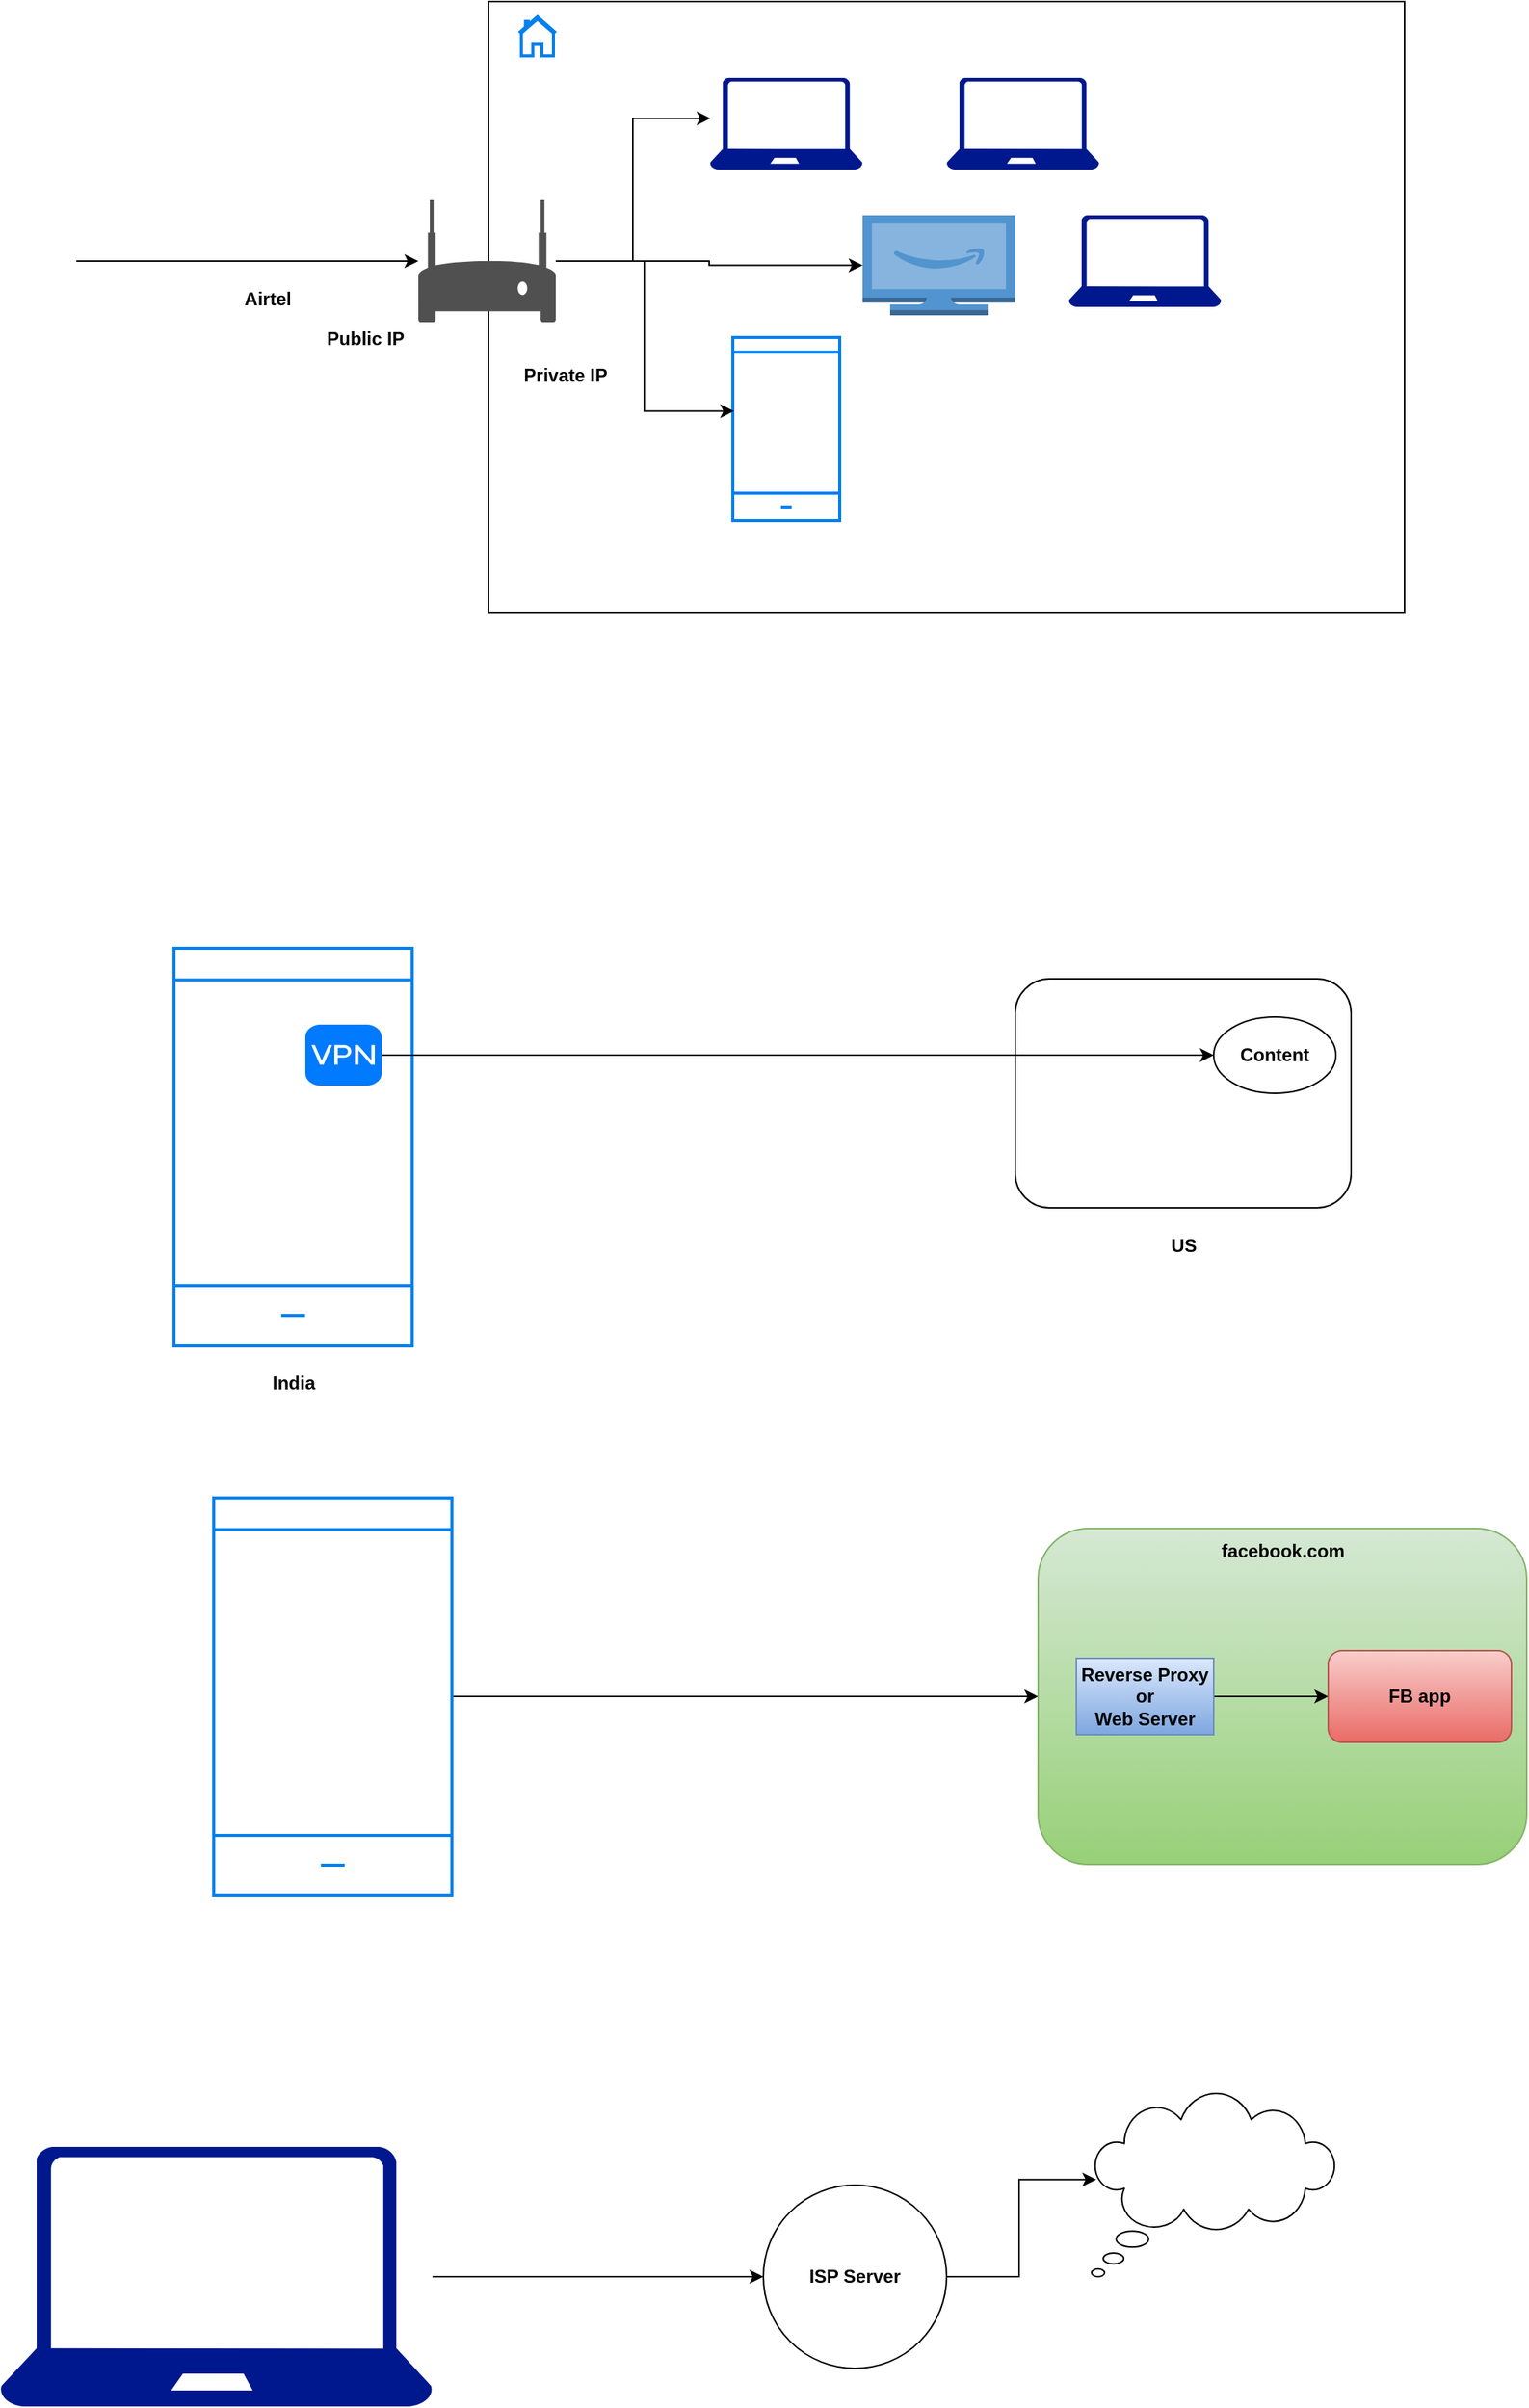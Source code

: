 <mxfile version="25.0.3">
  <diagram name="Page-1" id="aR470M778KR6i1jtodCU">
    <mxGraphModel dx="2109" dy="686" grid="1" gridSize="10" guides="1" tooltips="1" connect="1" arrows="1" fold="1" page="1" pageScale="1" pageWidth="850" pageHeight="1100" math="0" shadow="0">
      <root>
        <mxCell id="0" />
        <mxCell id="1" parent="0" />
        <mxCell id="xD3-MJSI-Yava98rTtlR-2" value="" style="rounded=0;whiteSpace=wrap;html=1;" vertex="1" parent="1">
          <mxGeometry x="230" y="160" width="600" height="400" as="geometry" />
        </mxCell>
        <mxCell id="xD3-MJSI-Yava98rTtlR-3" value="" style="html=1;verticalLabelPosition=bottom;align=center;labelBackgroundColor=#ffffff;verticalAlign=top;strokeWidth=2;strokeColor=#0080F0;shadow=0;dashed=0;shape=mxgraph.ios7.icons.home;" vertex="1" parent="1">
          <mxGeometry x="250" y="170" width="24" height="25.5" as="geometry" />
        </mxCell>
        <mxCell id="xD3-MJSI-Yava98rTtlR-4" value="" style="sketch=0;pointerEvents=1;shadow=0;dashed=0;html=1;strokeColor=none;fillColor=#505050;labelPosition=center;verticalLabelPosition=bottom;verticalAlign=top;outlineConnect=0;align=center;shape=mxgraph.office.devices.modem;" vertex="1" parent="1">
          <mxGeometry x="184" y="290" width="90" height="80" as="geometry" />
        </mxCell>
        <mxCell id="xD3-MJSI-Yava98rTtlR-5" value="" style="endArrow=classic;html=1;rounded=0;" edge="1" parent="1" target="xD3-MJSI-Yava98rTtlR-4">
          <mxGeometry width="50" height="50" relative="1" as="geometry">
            <mxPoint x="-40" y="330" as="sourcePoint" />
            <mxPoint x="450" y="330" as="targetPoint" />
          </mxGeometry>
        </mxCell>
        <mxCell id="xD3-MJSI-Yava98rTtlR-6" value="&lt;b&gt;Airtel&lt;/b&gt;" style="text;html=1;align=center;verticalAlign=middle;resizable=0;points=[];autosize=1;strokeColor=none;fillColor=none;" vertex="1" parent="1">
          <mxGeometry x="60" y="340" width="50" height="30" as="geometry" />
        </mxCell>
        <mxCell id="xD3-MJSI-Yava98rTtlR-7" value="" style="sketch=0;aspect=fixed;pointerEvents=1;shadow=0;dashed=0;html=1;strokeColor=none;labelPosition=center;verticalLabelPosition=bottom;verticalAlign=top;align=center;fillColor=#00188D;shape=mxgraph.azure.laptop" vertex="1" parent="1">
          <mxGeometry x="375" y="210" width="100" height="60" as="geometry" />
        </mxCell>
        <mxCell id="xD3-MJSI-Yava98rTtlR-8" value="" style="sketch=0;aspect=fixed;pointerEvents=1;shadow=0;dashed=0;html=1;strokeColor=none;labelPosition=center;verticalLabelPosition=bottom;verticalAlign=top;align=center;fillColor=#00188D;shape=mxgraph.azure.laptop" vertex="1" parent="1">
          <mxGeometry x="530" y="210" width="100" height="60" as="geometry" />
        </mxCell>
        <mxCell id="xD3-MJSI-Yava98rTtlR-9" value="" style="sketch=0;aspect=fixed;pointerEvents=1;shadow=0;dashed=0;html=1;strokeColor=none;labelPosition=center;verticalLabelPosition=bottom;verticalAlign=top;align=center;fillColor=#00188D;shape=mxgraph.azure.laptop" vertex="1" parent="1">
          <mxGeometry x="610" y="300" width="100" height="60" as="geometry" />
        </mxCell>
        <mxCell id="xD3-MJSI-Yava98rTtlR-10" value="" style="html=1;verticalLabelPosition=bottom;align=center;labelBackgroundColor=#ffffff;verticalAlign=top;strokeWidth=2;strokeColor=#0080F0;shadow=0;dashed=0;shape=mxgraph.ios7.icons.smartphone;" vertex="1" parent="1">
          <mxGeometry x="390" y="380" width="70" height="120" as="geometry" />
        </mxCell>
        <mxCell id="xD3-MJSI-Yava98rTtlR-11" style="edgeStyle=orthogonalEdgeStyle;rounded=0;orthogonalLoop=1;jettySize=auto;html=1;entryX=0.004;entryY=0.441;entryDx=0;entryDy=0;entryPerimeter=0;" edge="1" parent="1" source="xD3-MJSI-Yava98rTtlR-4" target="xD3-MJSI-Yava98rTtlR-7">
          <mxGeometry relative="1" as="geometry" />
        </mxCell>
        <mxCell id="xD3-MJSI-Yava98rTtlR-12" style="edgeStyle=orthogonalEdgeStyle;rounded=0;orthogonalLoop=1;jettySize=auto;html=1;entryX=0.012;entryY=0.402;entryDx=0;entryDy=0;entryPerimeter=0;" edge="1" parent="1" source="xD3-MJSI-Yava98rTtlR-4" target="xD3-MJSI-Yava98rTtlR-10">
          <mxGeometry relative="1" as="geometry" />
        </mxCell>
        <mxCell id="xD3-MJSI-Yava98rTtlR-13" value="" style="outlineConnect=0;dashed=0;verticalLabelPosition=bottom;verticalAlign=top;align=center;html=1;shape=mxgraph.aws3.fire_tv;fillColor=#5294CF;gradientColor=none;" vertex="1" parent="1">
          <mxGeometry x="475" y="300" width="100" height="65.5" as="geometry" />
        </mxCell>
        <mxCell id="xD3-MJSI-Yava98rTtlR-14" style="edgeStyle=orthogonalEdgeStyle;rounded=0;orthogonalLoop=1;jettySize=auto;html=1;entryX=0;entryY=0.5;entryDx=0;entryDy=0;entryPerimeter=0;" edge="1" parent="1" source="xD3-MJSI-Yava98rTtlR-4" target="xD3-MJSI-Yava98rTtlR-13">
          <mxGeometry relative="1" as="geometry" />
        </mxCell>
        <mxCell id="xD3-MJSI-Yava98rTtlR-15" value="&lt;b&gt;Public IP&lt;/b&gt;" style="text;html=1;align=center;verticalAlign=middle;resizable=0;points=[];autosize=1;strokeColor=none;fillColor=none;" vertex="1" parent="1">
          <mxGeometry x="114" y="365.5" width="70" height="30" as="geometry" />
        </mxCell>
        <mxCell id="xD3-MJSI-Yava98rTtlR-16" value="&lt;b&gt;Private IP&lt;/b&gt;" style="text;html=1;align=center;verticalAlign=middle;resizable=0;points=[];autosize=1;strokeColor=none;fillColor=none;" vertex="1" parent="1">
          <mxGeometry x="240" y="390" width="80" height="30" as="geometry" />
        </mxCell>
        <mxCell id="xD3-MJSI-Yava98rTtlR-17" value="" style="html=1;verticalLabelPosition=bottom;align=center;labelBackgroundColor=#ffffff;verticalAlign=top;strokeWidth=2;strokeColor=#0080F0;shadow=0;dashed=0;shape=mxgraph.ios7.icons.smartphone;" vertex="1" parent="1">
          <mxGeometry x="24" y="780" width="156" height="260" as="geometry" />
        </mxCell>
        <mxCell id="xD3-MJSI-Yava98rTtlR-18" value="" style="html=1;strokeWidth=1;shadow=0;dashed=0;shape=mxgraph.ios7.misc.vpn;fillColor=#007AFF;strokeColor=none;buttonText=;strokeColor2=#222222;fontColor=#222222;fontSize=8;verticalLabelPosition=bottom;verticalAlign=top;align=center;sketch=0;" vertex="1" parent="1">
          <mxGeometry x="110" y="830" width="50" height="40" as="geometry" />
        </mxCell>
        <mxCell id="xD3-MJSI-Yava98rTtlR-19" value="" style="rounded=1;whiteSpace=wrap;html=1;" vertex="1" parent="1">
          <mxGeometry x="575" y="800" width="220" height="150" as="geometry" />
        </mxCell>
        <mxCell id="xD3-MJSI-Yava98rTtlR-20" value="&lt;b&gt;India&lt;/b&gt;" style="text;html=1;align=center;verticalAlign=middle;resizable=0;points=[];autosize=1;strokeColor=none;fillColor=none;" vertex="1" parent="1">
          <mxGeometry x="77" y="1050" width="50" height="30" as="geometry" />
        </mxCell>
        <mxCell id="xD3-MJSI-Yava98rTtlR-21" value="&lt;b&gt;US&lt;/b&gt;" style="text;html=1;align=center;verticalAlign=middle;resizable=0;points=[];autosize=1;strokeColor=none;fillColor=none;" vertex="1" parent="1">
          <mxGeometry x="665" y="960" width="40" height="30" as="geometry" />
        </mxCell>
        <mxCell id="xD3-MJSI-Yava98rTtlR-22" value="&lt;b&gt;Content&lt;/b&gt;" style="ellipse;whiteSpace=wrap;html=1;" vertex="1" parent="1">
          <mxGeometry x="705" y="825" width="80" height="50" as="geometry" />
        </mxCell>
        <mxCell id="xD3-MJSI-Yava98rTtlR-24" value="" style="edgeStyle=orthogonalEdgeStyle;rounded=0;orthogonalLoop=1;jettySize=auto;html=1;entryX=0;entryY=0.5;entryDx=0;entryDy=0;" edge="1" parent="1" source="xD3-MJSI-Yava98rTtlR-18" target="xD3-MJSI-Yava98rTtlR-22">
          <mxGeometry relative="1" as="geometry">
            <mxPoint x="240" y="850" as="targetPoint" />
          </mxGeometry>
        </mxCell>
        <mxCell id="xD3-MJSI-Yava98rTtlR-28" style="edgeStyle=orthogonalEdgeStyle;rounded=0;orthogonalLoop=1;jettySize=auto;html=1;entryX=0;entryY=0.5;entryDx=0;entryDy=0;" edge="1" parent="1" source="xD3-MJSI-Yava98rTtlR-25" target="xD3-MJSI-Yava98rTtlR-26">
          <mxGeometry relative="1" as="geometry" />
        </mxCell>
        <mxCell id="xD3-MJSI-Yava98rTtlR-25" value="" style="html=1;verticalLabelPosition=bottom;align=center;labelBackgroundColor=#ffffff;verticalAlign=top;strokeWidth=2;strokeColor=#0080F0;shadow=0;dashed=0;shape=mxgraph.ios7.icons.smartphone;" vertex="1" parent="1">
          <mxGeometry x="50" y="1140" width="156" height="260" as="geometry" />
        </mxCell>
        <mxCell id="xD3-MJSI-Yava98rTtlR-26" value="" style="rounded=1;whiteSpace=wrap;html=1;fillColor=#d5e8d4;gradientColor=#97d077;strokeColor=#82b366;" vertex="1" parent="1">
          <mxGeometry x="590" y="1160" width="320" height="220" as="geometry" />
        </mxCell>
        <mxCell id="xD3-MJSI-Yava98rTtlR-27" value="&lt;b&gt;facebook.com&lt;/b&gt;" style="text;html=1;align=center;verticalAlign=middle;resizable=0;points=[];autosize=1;strokeColor=none;fillColor=none;" vertex="1" parent="1">
          <mxGeometry x="700" y="1160" width="100" height="30" as="geometry" />
        </mxCell>
        <mxCell id="xD3-MJSI-Yava98rTtlR-32" style="edgeStyle=orthogonalEdgeStyle;rounded=0;orthogonalLoop=1;jettySize=auto;html=1;" edge="1" parent="1" source="xD3-MJSI-Yava98rTtlR-29" target="xD3-MJSI-Yava98rTtlR-31">
          <mxGeometry relative="1" as="geometry" />
        </mxCell>
        <mxCell id="xD3-MJSI-Yava98rTtlR-29" value="&lt;b&gt;Reverse Proxy&lt;/b&gt;&lt;div&gt;&lt;b&gt;or&lt;/b&gt;&lt;/div&gt;&lt;div&gt;&lt;b&gt;Web Server&lt;/b&gt;&lt;/div&gt;" style="rounded=0;whiteSpace=wrap;html=1;fillColor=#dae8fc;gradientColor=#7ea6e0;strokeColor=#6c8ebf;" vertex="1" parent="1">
          <mxGeometry x="615" y="1245" width="90" height="50" as="geometry" />
        </mxCell>
        <mxCell id="xD3-MJSI-Yava98rTtlR-31" value="&lt;b&gt;FB app&lt;/b&gt;" style="rounded=1;whiteSpace=wrap;html=1;fillColor=#f8cecc;gradientColor=#ea6b66;strokeColor=#b85450;" vertex="1" parent="1">
          <mxGeometry x="780" y="1240" width="120" height="60" as="geometry" />
        </mxCell>
        <mxCell id="xD3-MJSI-Yava98rTtlR-35" style="edgeStyle=orthogonalEdgeStyle;rounded=0;orthogonalLoop=1;jettySize=auto;html=1;entryX=0;entryY=0.5;entryDx=0;entryDy=0;" edge="1" parent="1" source="xD3-MJSI-Yava98rTtlR-33" target="xD3-MJSI-Yava98rTtlR-34">
          <mxGeometry relative="1" as="geometry" />
        </mxCell>
        <mxCell id="xD3-MJSI-Yava98rTtlR-33" value="" style="sketch=0;aspect=fixed;pointerEvents=1;shadow=0;dashed=0;html=1;strokeColor=none;labelPosition=center;verticalLabelPosition=bottom;verticalAlign=top;align=center;fillColor=#00188D;shape=mxgraph.azure.laptop" vertex="1" parent="1">
          <mxGeometry x="-90" y="1565" width="283.33" height="170" as="geometry" />
        </mxCell>
        <mxCell id="xD3-MJSI-Yava98rTtlR-34" value="&lt;b&gt;ISP Server&lt;/b&gt;" style="ellipse;whiteSpace=wrap;html=1;aspect=fixed;" vertex="1" parent="1">
          <mxGeometry x="410" y="1590" width="120" height="120" as="geometry" />
        </mxCell>
        <mxCell id="xD3-MJSI-Yava98rTtlR-36" value="" style="whiteSpace=wrap;html=1;shape=mxgraph.basic.cloud_callout" vertex="1" parent="1">
          <mxGeometry x="625" y="1530" width="160" height="120" as="geometry" />
        </mxCell>
        <mxCell id="xD3-MJSI-Yava98rTtlR-37" style="edgeStyle=orthogonalEdgeStyle;rounded=0;orthogonalLoop=1;jettySize=auto;html=1;entryX=0.019;entryY=0.47;entryDx=0;entryDy=0;entryPerimeter=0;" edge="1" parent="1" source="xD3-MJSI-Yava98rTtlR-34" target="xD3-MJSI-Yava98rTtlR-36">
          <mxGeometry relative="1" as="geometry" />
        </mxCell>
      </root>
    </mxGraphModel>
  </diagram>
</mxfile>
